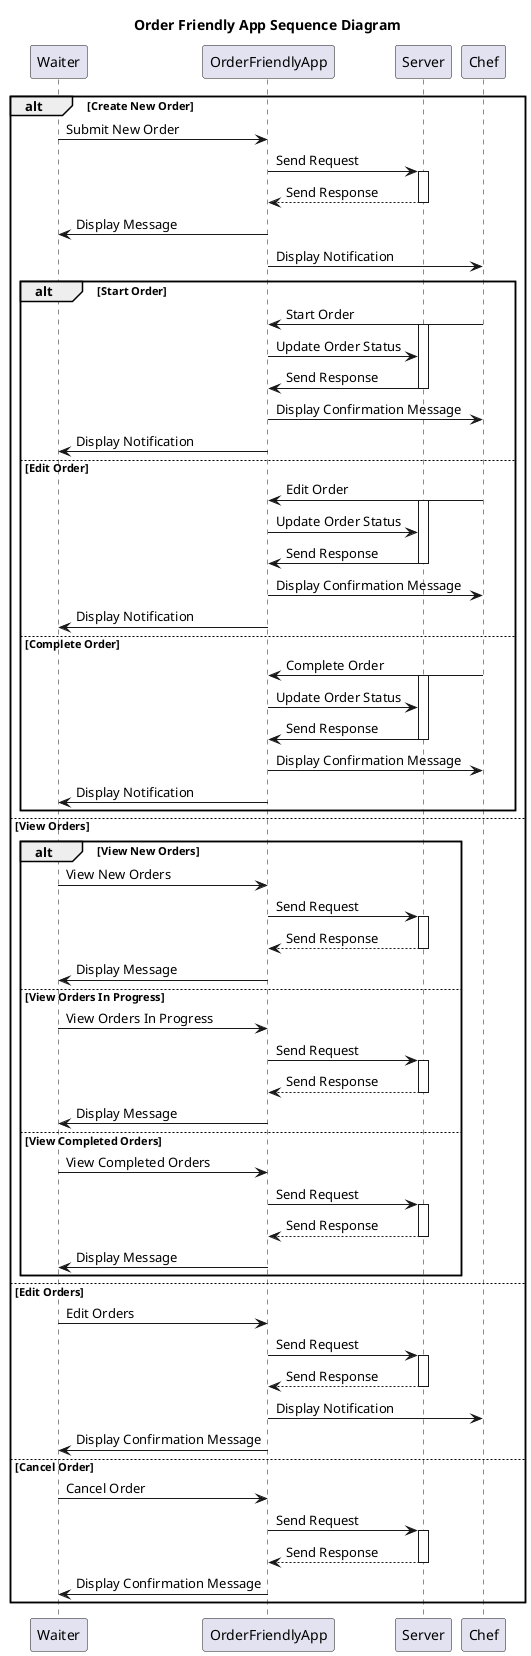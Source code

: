 @startuml
title Order Friendly App Sequence Diagram


alt Create New Order
Waiter -> OrderFriendlyApp:Submit New Order
OrderFriendlyApp -> Server:Send Request
activate Server
OrderFriendlyApp <-- Server:Send Response
deactivate Server
Waiter <- OrderFriendlyApp:Display Message
OrderFriendlyApp -> Chef:Display Notification

alt Start Order
OrderFriendlyApp <- Chef:Start Order
activate Server
OrderFriendlyApp -> Server:Update Order Status
OrderFriendlyApp <- Server:Send Response
deactivate Server
OrderFriendlyApp -> Chef:Display Confirmation Message
OrderFriendlyApp -> Waiter:Display Notification
else Edit Order
OrderFriendlyApp <- Chef:Edit Order
activate Server
OrderFriendlyApp -> Server:Update Order Status
OrderFriendlyApp <- Server:Send Response
deactivate Server
OrderFriendlyApp -> Chef:Display Confirmation Message
OrderFriendlyApp -> Waiter:Display Notification
else Complete Order
OrderFriendlyApp <- Chef:Complete Order
activate Server
OrderFriendlyApp -> Server:Update Order Status
OrderFriendlyApp <- Server:Send Response
deactivate Server
OrderFriendlyApp -> Chef:Display Confirmation Message
OrderFriendlyApp -> Waiter:Display Notification
end
else View Orders
alt View New Orders
Waiter -> OrderFriendlyApp:View New Orders
OrderFriendlyApp -> Server:Send Request
activate Server
OrderFriendlyApp <-- Server:Send Response
deactivate Server
Waiter <- OrderFriendlyApp:Display Message
else View Orders In Progress
Waiter -> OrderFriendlyApp:View Orders In Progress
OrderFriendlyApp -> Server:Send Request
activate Server
OrderFriendlyApp <-- Server:Send Response
deactivate Server
Waiter <- OrderFriendlyApp:Display Message
else View Completed Orders
Waiter -> OrderFriendlyApp:View Completed Orders
OrderFriendlyApp -> Server:Send Request
activate Server
OrderFriendlyApp <-- Server:Send Response
deactivate Server
Waiter <- OrderFriendlyApp:Display Message

end
else Edit Orders
Waiter -> OrderFriendlyApp:Edit Orders
OrderFriendlyApp -> Server:Send Request
activate Server
OrderFriendlyApp <-- Server:Send Response
deactivate Server
OrderFriendlyApp -> Chef:Display Notification
OrderFriendlyApp -> Waiter:Display Confirmation Message

else Cancel Order
Waiter -> OrderFriendlyApp:Cancel Order
OrderFriendlyApp -> Server:Send Request
activate Server
OrderFriendlyApp <-- Server:Send Response
deactivate Server
OrderFriendlyApp -> Waiter:Display Confirmation Message
end


@enduml